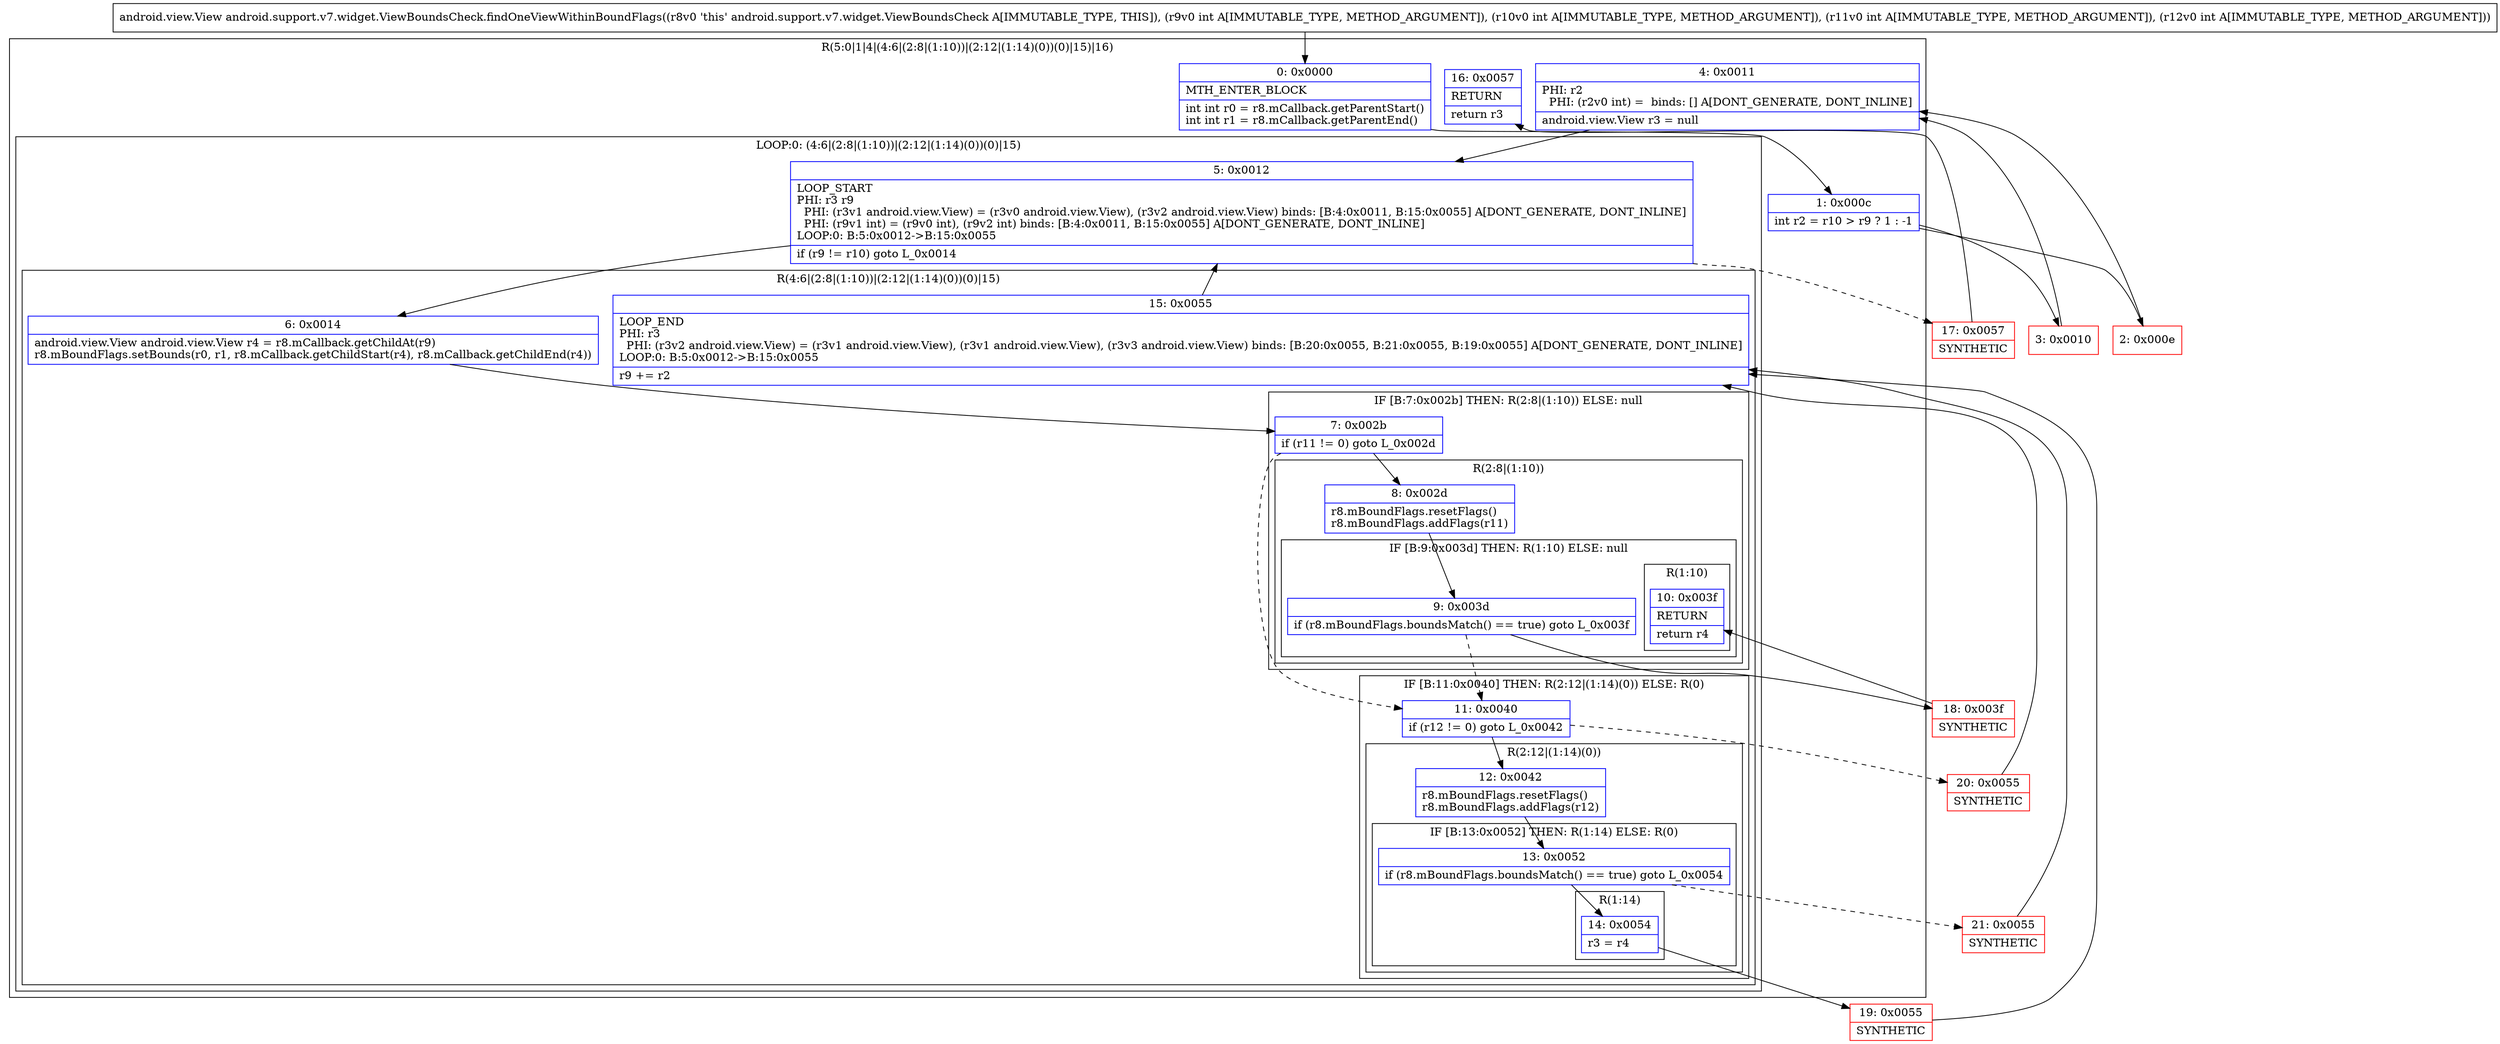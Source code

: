 digraph "CFG forandroid.support.v7.widget.ViewBoundsCheck.findOneViewWithinBoundFlags(IIII)Landroid\/view\/View;" {
subgraph cluster_Region_1257319282 {
label = "R(5:0|1|4|(4:6|(2:8|(1:10))|(2:12|(1:14)(0))(0)|15)|16)";
node [shape=record,color=blue];
Node_0 [shape=record,label="{0\:\ 0x0000|MTH_ENTER_BLOCK\l|int int r0 = r8.mCallback.getParentStart()\lint int r1 = r8.mCallback.getParentEnd()\l}"];
Node_1 [shape=record,label="{1\:\ 0x000c|int r2 = r10 \> r9 ? 1 : \-1\l}"];
Node_4 [shape=record,label="{4\:\ 0x0011|PHI: r2 \l  PHI: (r2v0 int) =  binds: [] A[DONT_GENERATE, DONT_INLINE]\l|android.view.View r3 = null\l}"];
subgraph cluster_LoopRegion_1494246508 {
label = "LOOP:0: (4:6|(2:8|(1:10))|(2:12|(1:14)(0))(0)|15)";
node [shape=record,color=blue];
Node_5 [shape=record,label="{5\:\ 0x0012|LOOP_START\lPHI: r3 r9 \l  PHI: (r3v1 android.view.View) = (r3v0 android.view.View), (r3v2 android.view.View) binds: [B:4:0x0011, B:15:0x0055] A[DONT_GENERATE, DONT_INLINE]\l  PHI: (r9v1 int) = (r9v0 int), (r9v2 int) binds: [B:4:0x0011, B:15:0x0055] A[DONT_GENERATE, DONT_INLINE]\lLOOP:0: B:5:0x0012\-\>B:15:0x0055\l|if (r9 != r10) goto L_0x0014\l}"];
subgraph cluster_Region_1841400382 {
label = "R(4:6|(2:8|(1:10))|(2:12|(1:14)(0))(0)|15)";
node [shape=record,color=blue];
Node_6 [shape=record,label="{6\:\ 0x0014|android.view.View android.view.View r4 = r8.mCallback.getChildAt(r9)\lr8.mBoundFlags.setBounds(r0, r1, r8.mCallback.getChildStart(r4), r8.mCallback.getChildEnd(r4))\l}"];
subgraph cluster_IfRegion_1909852900 {
label = "IF [B:7:0x002b] THEN: R(2:8|(1:10)) ELSE: null";
node [shape=record,color=blue];
Node_7 [shape=record,label="{7\:\ 0x002b|if (r11 != 0) goto L_0x002d\l}"];
subgraph cluster_Region_911215627 {
label = "R(2:8|(1:10))";
node [shape=record,color=blue];
Node_8 [shape=record,label="{8\:\ 0x002d|r8.mBoundFlags.resetFlags()\lr8.mBoundFlags.addFlags(r11)\l}"];
subgraph cluster_IfRegion_511451747 {
label = "IF [B:9:0x003d] THEN: R(1:10) ELSE: null";
node [shape=record,color=blue];
Node_9 [shape=record,label="{9\:\ 0x003d|if (r8.mBoundFlags.boundsMatch() == true) goto L_0x003f\l}"];
subgraph cluster_Region_1570912722 {
label = "R(1:10)";
node [shape=record,color=blue];
Node_10 [shape=record,label="{10\:\ 0x003f|RETURN\l|return r4\l}"];
}
}
}
}
subgraph cluster_IfRegion_1150617284 {
label = "IF [B:11:0x0040] THEN: R(2:12|(1:14)(0)) ELSE: R(0)";
node [shape=record,color=blue];
Node_11 [shape=record,label="{11\:\ 0x0040|if (r12 != 0) goto L_0x0042\l}"];
subgraph cluster_Region_97887640 {
label = "R(2:12|(1:14)(0))";
node [shape=record,color=blue];
Node_12 [shape=record,label="{12\:\ 0x0042|r8.mBoundFlags.resetFlags()\lr8.mBoundFlags.addFlags(r12)\l}"];
subgraph cluster_IfRegion_869519741 {
label = "IF [B:13:0x0052] THEN: R(1:14) ELSE: R(0)";
node [shape=record,color=blue];
Node_13 [shape=record,label="{13\:\ 0x0052|if (r8.mBoundFlags.boundsMatch() == true) goto L_0x0054\l}"];
subgraph cluster_Region_951065797 {
label = "R(1:14)";
node [shape=record,color=blue];
Node_14 [shape=record,label="{14\:\ 0x0054|r3 = r4\l}"];
}
subgraph cluster_Region_1287885406 {
label = "R(0)";
node [shape=record,color=blue];
}
}
}
subgraph cluster_Region_546049572 {
label = "R(0)";
node [shape=record,color=blue];
}
}
Node_15 [shape=record,label="{15\:\ 0x0055|LOOP_END\lPHI: r3 \l  PHI: (r3v2 android.view.View) = (r3v1 android.view.View), (r3v1 android.view.View), (r3v3 android.view.View) binds: [B:20:0x0055, B:21:0x0055, B:19:0x0055] A[DONT_GENERATE, DONT_INLINE]\lLOOP:0: B:5:0x0012\-\>B:15:0x0055\l|r9 += r2\l}"];
}
}
Node_16 [shape=record,label="{16\:\ 0x0057|RETURN\l|return r3\l}"];
}
Node_2 [shape=record,color=red,label="{2\:\ 0x000e}"];
Node_3 [shape=record,color=red,label="{3\:\ 0x0010}"];
Node_17 [shape=record,color=red,label="{17\:\ 0x0057|SYNTHETIC\l}"];
Node_18 [shape=record,color=red,label="{18\:\ 0x003f|SYNTHETIC\l}"];
Node_19 [shape=record,color=red,label="{19\:\ 0x0055|SYNTHETIC\l}"];
Node_20 [shape=record,color=red,label="{20\:\ 0x0055|SYNTHETIC\l}"];
Node_21 [shape=record,color=red,label="{21\:\ 0x0055|SYNTHETIC\l}"];
MethodNode[shape=record,label="{android.view.View android.support.v7.widget.ViewBoundsCheck.findOneViewWithinBoundFlags((r8v0 'this' android.support.v7.widget.ViewBoundsCheck A[IMMUTABLE_TYPE, THIS]), (r9v0 int A[IMMUTABLE_TYPE, METHOD_ARGUMENT]), (r10v0 int A[IMMUTABLE_TYPE, METHOD_ARGUMENT]), (r11v0 int A[IMMUTABLE_TYPE, METHOD_ARGUMENT]), (r12v0 int A[IMMUTABLE_TYPE, METHOD_ARGUMENT])) }"];
MethodNode -> Node_0;
Node_0 -> Node_1;
Node_1 -> Node_2;
Node_1 -> Node_3;
Node_4 -> Node_5;
Node_5 -> Node_6;
Node_5 -> Node_17[style=dashed];
Node_6 -> Node_7;
Node_7 -> Node_8;
Node_7 -> Node_11[style=dashed];
Node_8 -> Node_9;
Node_9 -> Node_11[style=dashed];
Node_9 -> Node_18;
Node_11 -> Node_12;
Node_11 -> Node_20[style=dashed];
Node_12 -> Node_13;
Node_13 -> Node_14;
Node_13 -> Node_21[style=dashed];
Node_14 -> Node_19;
Node_15 -> Node_5;
Node_2 -> Node_4;
Node_3 -> Node_4;
Node_17 -> Node_16;
Node_18 -> Node_10;
Node_19 -> Node_15;
Node_20 -> Node_15;
Node_21 -> Node_15;
}

